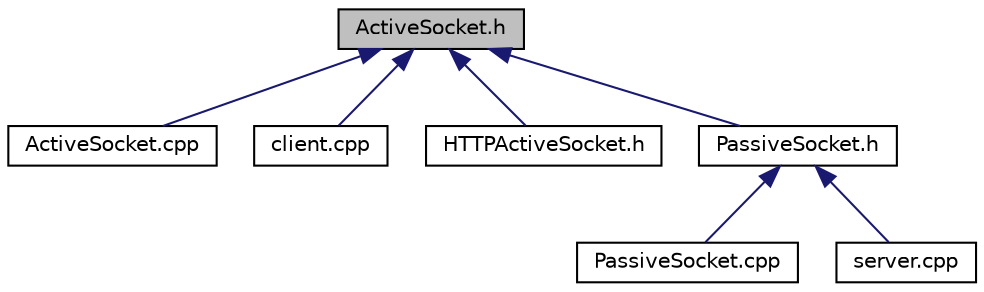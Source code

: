 digraph "ActiveSocket.h"
{
  edge [fontname="Helvetica",fontsize="10",labelfontname="Helvetica",labelfontsize="10"];
  node [fontname="Helvetica",fontsize="10",shape=record];
  Node1 [label="ActiveSocket.h",height=0.2,width=0.4,color="black", fillcolor="grey75", style="filled" fontcolor="black"];
  Node1 -> Node2 [dir="back",color="midnightblue",fontsize="10",style="solid",fontname="Helvetica"];
  Node2 [label="ActiveSocket.cpp",height=0.2,width=0.4,color="black", fillcolor="white", style="filled",URL="$ActiveSocket_8cpp.html"];
  Node1 -> Node3 [dir="back",color="midnightblue",fontsize="10",style="solid",fontname="Helvetica"];
  Node3 [label="client.cpp",height=0.2,width=0.4,color="black", fillcolor="white", style="filled",URL="$client_8cpp.html"];
  Node1 -> Node4 [dir="back",color="midnightblue",fontsize="10",style="solid",fontname="Helvetica"];
  Node4 [label="HTTPActiveSocket.h",height=0.2,width=0.4,color="black", fillcolor="white", style="filled",URL="$HTTPActiveSocket_8h.html"];
  Node1 -> Node5 [dir="back",color="midnightblue",fontsize="10",style="solid",fontname="Helvetica"];
  Node5 [label="PassiveSocket.h",height=0.2,width=0.4,color="black", fillcolor="white", style="filled",URL="$PassiveSocket_8h.html"];
  Node5 -> Node6 [dir="back",color="midnightblue",fontsize="10",style="solid",fontname="Helvetica"];
  Node6 [label="PassiveSocket.cpp",height=0.2,width=0.4,color="black", fillcolor="white", style="filled",URL="$PassiveSocket_8cpp.html"];
  Node5 -> Node7 [dir="back",color="midnightblue",fontsize="10",style="solid",fontname="Helvetica"];
  Node7 [label="server.cpp",height=0.2,width=0.4,color="black", fillcolor="white", style="filled",URL="$server_8cpp.html"];
}
